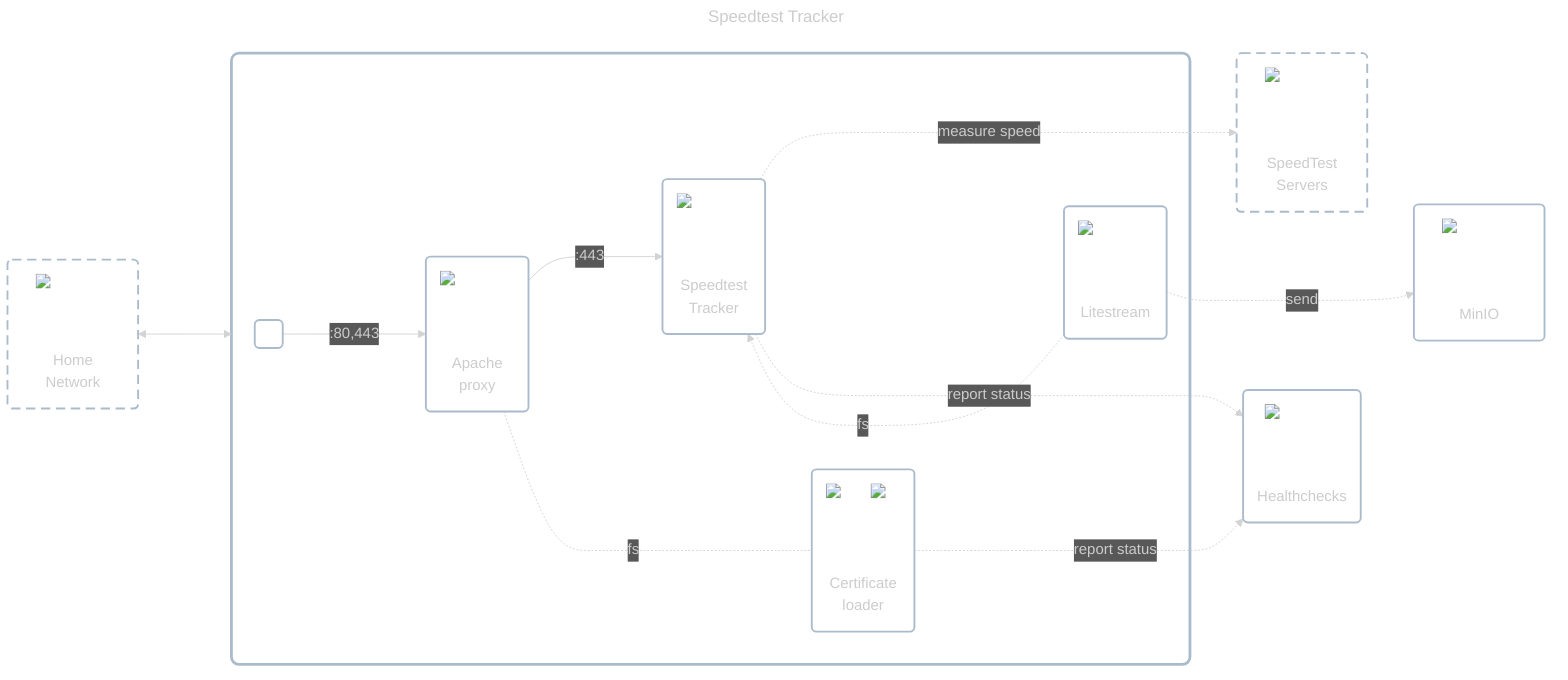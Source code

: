 ---
title: Speedtest Tracker
config:
    theme: dark
---

flowchart LR
    classDef cluster fill:#ffffff00,stroke:#aabbccff,stroke-width:3px,rx:8px,ry:8px;
    classDef node fill:#ffffff00,stroke:#aabbccff,stroke-width:2px,rx:5px,ry:5px;
    classDef dashed_border stroke-dasharray:10 6;

    home_network["<div style='position:relative;width:80px;height:80px;margin:0 auto;margin-bottom:0.1em'><img src='../../../../icons/network.png' style='min-width:80px;max-width:80px' /></div>Home<br/>Network"]
    class home_network dashed_border

    subgraph app_wrapper[" "]
        network_interface(" ")
        http_proxy("<div style='position:relative;width:80px;height:80px;margin:0 auto;margin-bottom:0.5em'><img src='../../../../icons/apache.png' style='min-width:80px;max-width:80px' /></div>Apache<br/>proxy")
        certificate_loader("<div style='position:relative;width:80px;height:80px;margin:0 auto;margin-bottom:1em'><img src='../../../../icons/cronjob.png' style='min-width:32px;max-width:32px;position:absolute;top:0;right:0' /><img src='../../../../icons/lets-encrypt.png' style='min-width:80px;max-width:80px' /></div>Certificate<br/>loader")
        speedtest_tracker("<div style='position:relative;width:80px;height:80px;margin:0 auto;margin-bottom:0.5em'><img src='../../../../icons/speedtest-tracker.png' style='min-width:80px;max-width:80px' /></div>Speedtest<br/>Tracker")
        db_sync("<div style='position:relative;width:80px;height:80px;margin:0 auto;margin-bottom:0.5em'><img src='../../../../icons/litestream.png' style='min-width:80px;max-width:80px' /></div>Litestream")

        network_interface --->|:80,443| http_proxy --->|:443| speedtest_tracker
        http_proxy -..-|fs| certificate_loader
        speedtest_tracker ~~~ db_sync -..->|fs| speedtest_tracker
    end

    s3_database["<div style='position:relative;width:80px;height:80px;margin:0 auto;margin-bottom:0.75em'><img src='../../../../icons/minio.png' style='min-width:80px;max-width:80px' /></div>MinIO"]

    cloud_server["<div style='position:relative;width:80px;height:80px;margin:0 auto;margin-bottom:0.75em'><img src='../../../../icons/cloud.png' style='min-width:80px;max-width:80px' /></div>SpeedTest<br/>Servers"]
    class cloud_server dashed_border

    healthchecks("<div style='position:relative;width:80px;height:80px;margin:0 auto;margin-bottom:0.5em'><img src='../../../../icons/healthchecks.png' style='min-width:80px;max-width:80px' /></div>Healthchecks")

    db_sync ~~~ s3_database & cloud_server & healthchecks
    certificate_loader -..->|report status| healthchecks

    home_network <---> app_wrapper
    db_sync -..->|send| s3_database
    speedtest_tracker -..->|measure speed| cloud_server
    speedtest_tracker -..->|report status| healthchecks